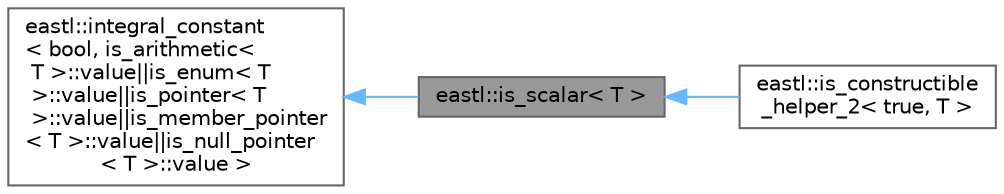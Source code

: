 digraph "eastl::is_scalar&lt; T &gt;"
{
 // LATEX_PDF_SIZE
  bgcolor="transparent";
  edge [fontname=Helvetica,fontsize=10,labelfontname=Helvetica,labelfontsize=10];
  node [fontname=Helvetica,fontsize=10,shape=box,height=0.2,width=0.4];
  rankdir="LR";
  Node1 [id="Node000001",label="eastl::is_scalar\< T \>",height=0.2,width=0.4,color="gray40", fillcolor="grey60", style="filled", fontcolor="black",tooltip=" "];
  Node2 -> Node1 [id="edge1_Node000001_Node000002",dir="back",color="steelblue1",style="solid",tooltip=" "];
  Node2 [id="Node000002",label="eastl::integral_constant\l\< bool, is_arithmetic\<\l T \>::value\|\|is_enum\< T\l \>::value\|\|is_pointer\< T\l \>::value\|\|is_member_pointer\l\< T \>::value\|\|is_null_pointer\l\< T \>::value \>",height=0.2,width=0.4,color="gray40", fillcolor="white", style="filled",URL="$structeastl_1_1integral__constant.html",tooltip=" "];
  Node1 -> Node3 [id="edge2_Node000001_Node000003",dir="back",color="steelblue1",style="solid",tooltip=" "];
  Node3 [id="Node000003",label="eastl::is_constructible\l_helper_2\< true, T \>",height=0.2,width=0.4,color="gray40", fillcolor="white", style="filled",URL="$structeastl_1_1is__constructible__helper__2_3_01true_00_01_t_01_4.html",tooltip=" "];
}
